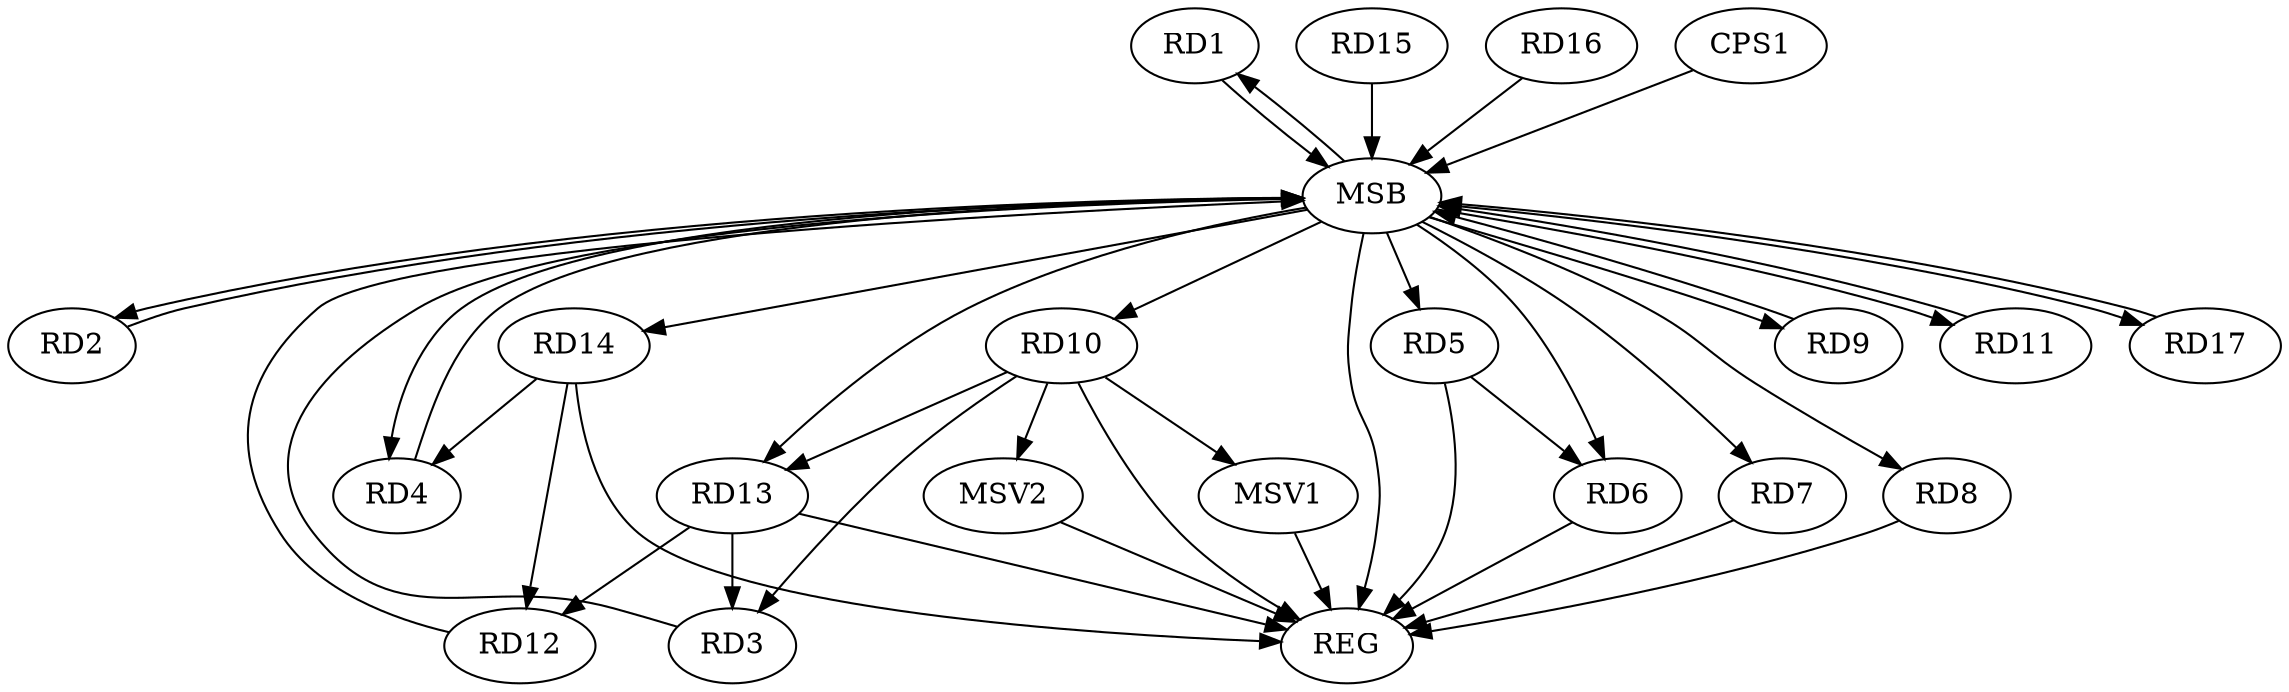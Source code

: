 strict digraph G {
  RD1 [ label="RD1" ];
  RD2 [ label="RD2" ];
  RD3 [ label="RD3" ];
  RD4 [ label="RD4" ];
  RD5 [ label="RD5" ];
  RD6 [ label="RD6" ];
  RD7 [ label="RD7" ];
  RD8 [ label="RD8" ];
  RD9 [ label="RD9" ];
  RD10 [ label="RD10" ];
  RD11 [ label="RD11" ];
  RD12 [ label="RD12" ];
  RD13 [ label="RD13" ];
  RD14 [ label="RD14" ];
  RD15 [ label="RD15" ];
  RD16 [ label="RD16" ];
  RD17 [ label="RD17" ];
  CPS1 [ label="CPS1" ];
  REG [ label="REG" ];
  MSB [ label="MSB" ];
  MSV1 [ label="MSV1" ];
  MSV2 [ label="MSV2" ];
  RD10 -> RD3;
  RD13 -> RD3;
  RD14 -> RD4;
  RD5 -> RD6;
  RD10 -> RD13;
  RD13 -> RD12;
  RD14 -> RD12;
  RD5 -> REG;
  RD6 -> REG;
  RD7 -> REG;
  RD8 -> REG;
  RD10 -> REG;
  RD13 -> REG;
  RD14 -> REG;
  RD1 -> MSB;
  MSB -> RD4;
  MSB -> RD9;
  MSB -> REG;
  RD2 -> MSB;
  MSB -> RD11;
  RD3 -> MSB;
  MSB -> RD5;
  MSB -> RD17;
  RD4 -> MSB;
  RD9 -> MSB;
  MSB -> RD13;
  RD11 -> MSB;
  MSB -> RD2;
  MSB -> RD14;
  RD12 -> MSB;
  MSB -> RD10;
  RD15 -> MSB;
  MSB -> RD8;
  RD16 -> MSB;
  RD17 -> MSB;
  MSB -> RD1;
  CPS1 -> MSB;
  MSB -> RD6;
  MSB -> RD7;
  RD10 -> MSV1;
  MSV1 -> REG;
  RD10 -> MSV2;
  MSV2 -> REG;
}
